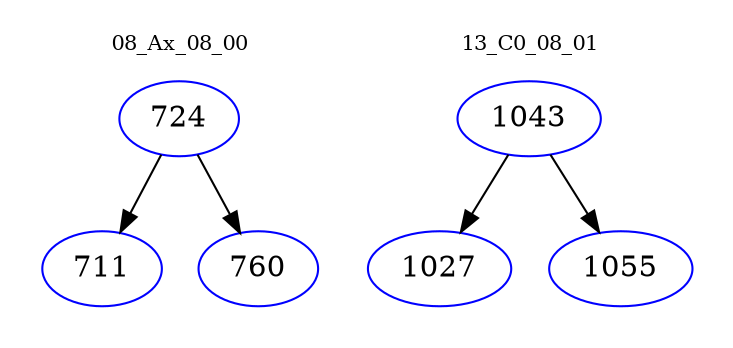 digraph{
subgraph cluster_0 {
color = white
label = "08_Ax_08_00";
fontsize=10;
T0_724 [label="724", color="blue"]
T0_724 -> T0_711 [color="black"]
T0_711 [label="711", color="blue"]
T0_724 -> T0_760 [color="black"]
T0_760 [label="760", color="blue"]
}
subgraph cluster_1 {
color = white
label = "13_C0_08_01";
fontsize=10;
T1_1043 [label="1043", color="blue"]
T1_1043 -> T1_1027 [color="black"]
T1_1027 [label="1027", color="blue"]
T1_1043 -> T1_1055 [color="black"]
T1_1055 [label="1055", color="blue"]
}
}
